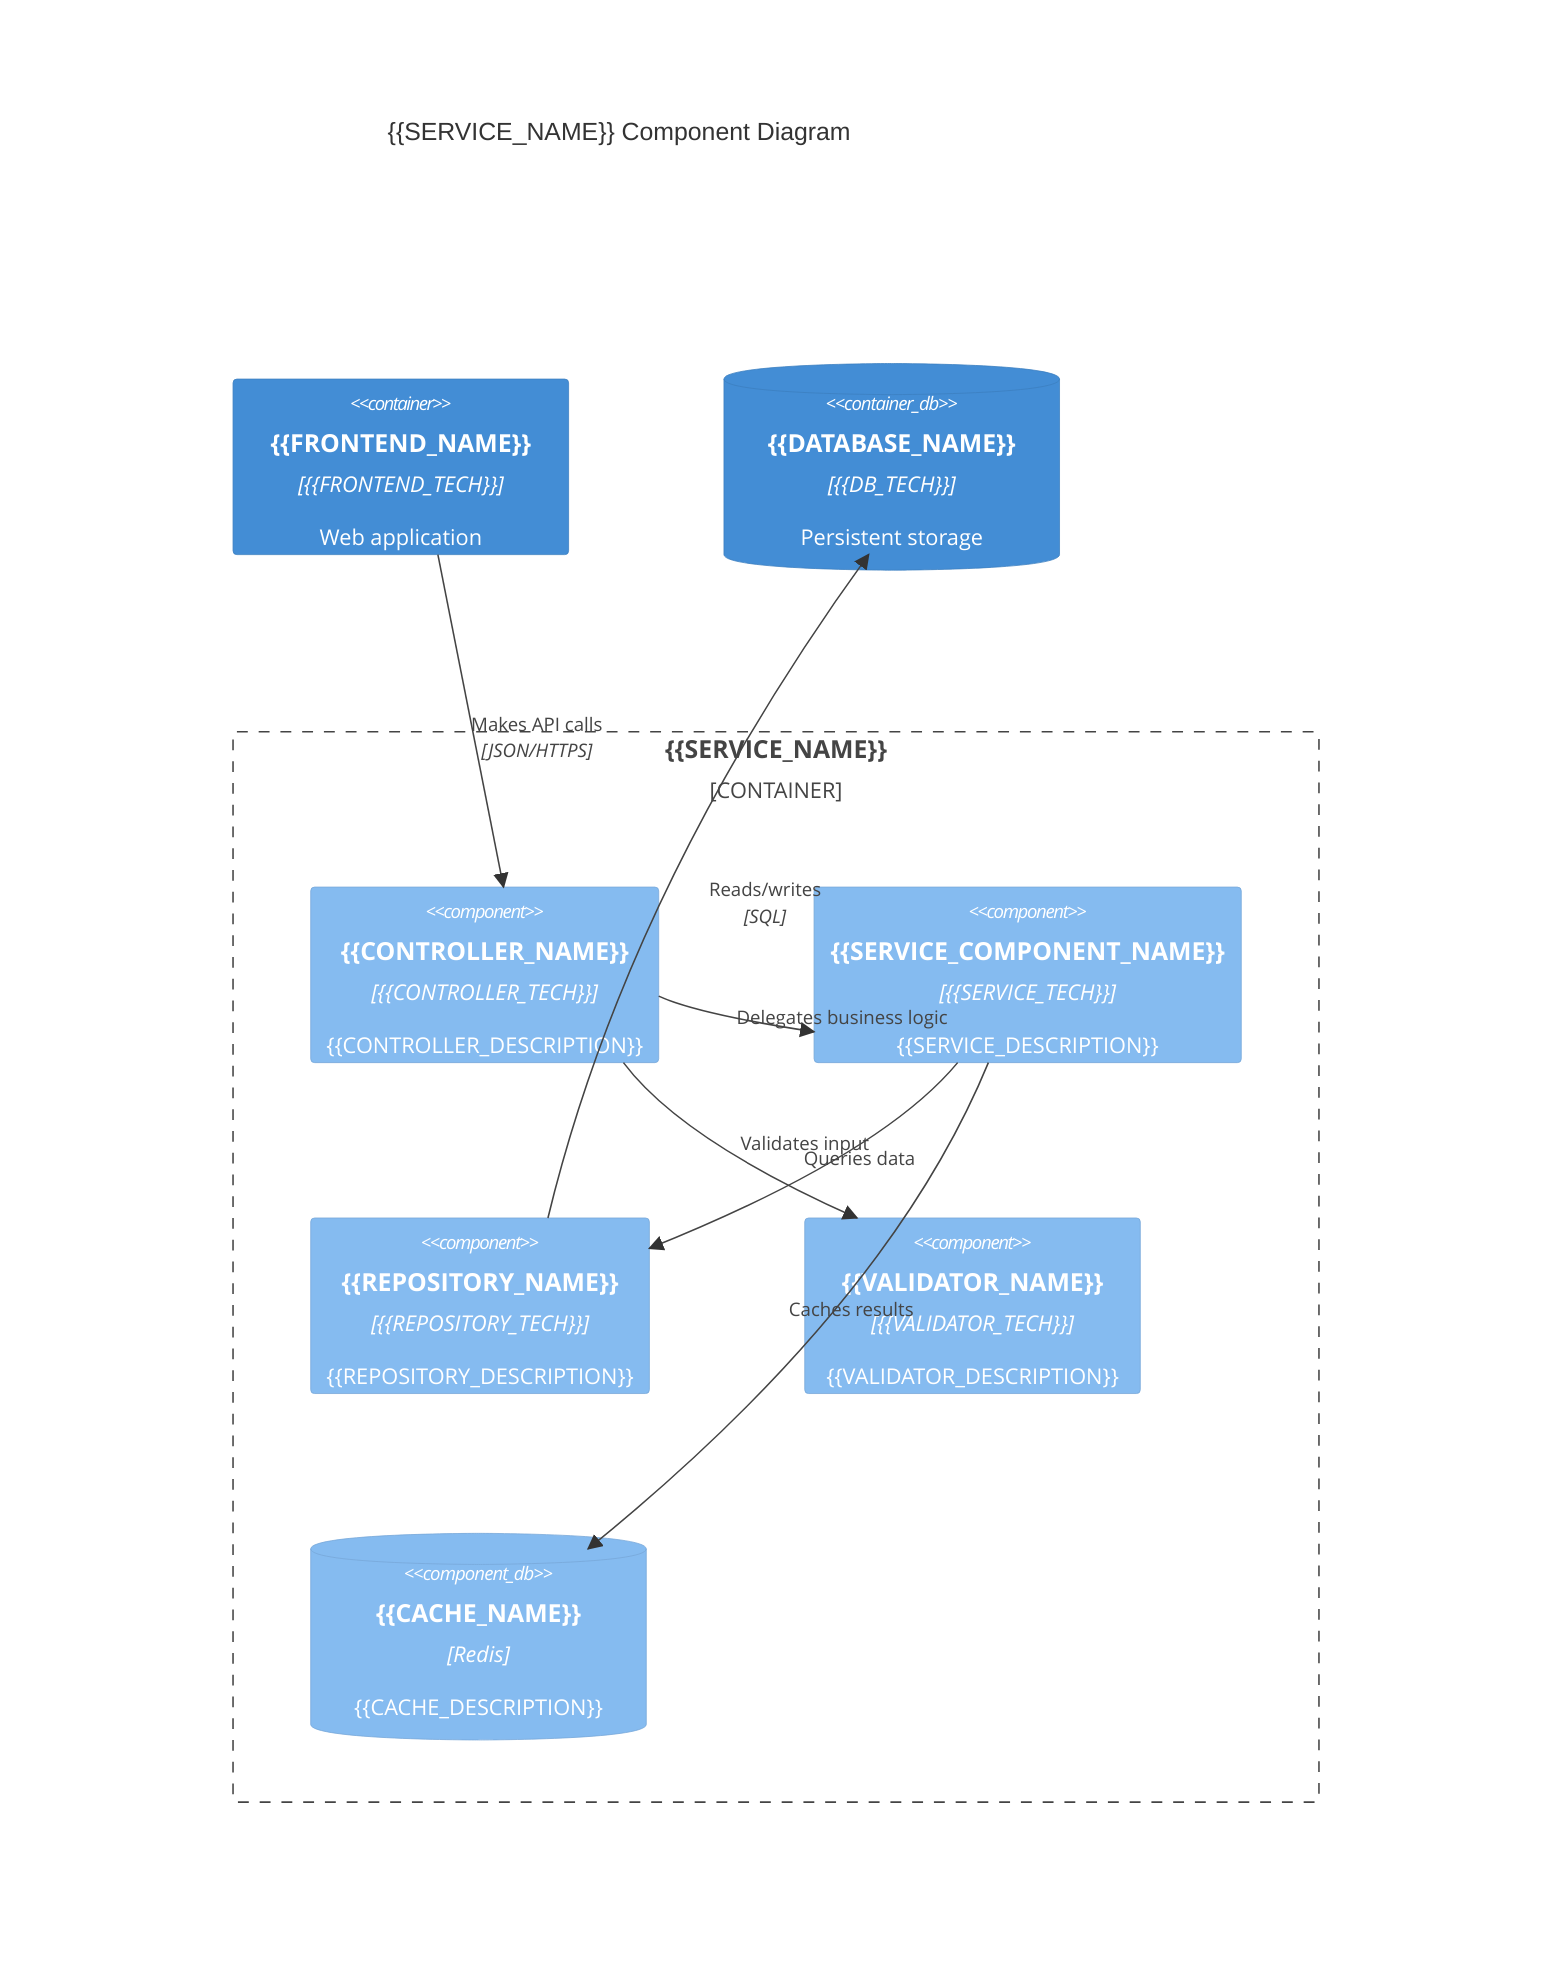 C4Component
  title {{SERVICE_NAME}} Component Diagram

  Container(frontend, "{{FRONTEND_NAME}}", "{{FRONTEND_TECH}}", "Web application")

  Container_Boundary(boundary, "{{SERVICE_NAME}}") {
    Component(controller, "{{CONTROLLER_NAME}}", "{{CONTROLLER_TECH}}", "{{CONTROLLER_DESCRIPTION}}")
    Component(service, "{{SERVICE_COMPONENT_NAME}}", "{{SERVICE_TECH}}", "{{SERVICE_DESCRIPTION}}")
    Component(repository, "{{REPOSITORY_NAME}}", "{{REPOSITORY_TECH}}", "{{REPOSITORY_DESCRIPTION}}")
    Component(validator, "{{VALIDATOR_NAME}}", "{{VALIDATOR_TECH}}", "{{VALIDATOR_DESCRIPTION}}")
    ComponentDb(cache, "{{CACHE_NAME}}", "Redis", "{{CACHE_DESCRIPTION}}")
  }

  ContainerDb(database, "{{DATABASE_NAME}}", "{{DB_TECH}}", "Persistent storage")

  %% External interactions
  Rel(frontend, controller, "Makes API calls", "JSON/HTTPS")

  %% Internal component flow
  Rel(controller, validator, "Validates input")
  Rel(controller, service, "Delegates business logic")
  Rel(service, repository, "Queries data")
  Rel(service, cache, "Caches results")
  Rel(repository, database, "Reads/writes", "SQL")

%% Template Variables:
%% {{SERVICE_NAME}} - Name of the service/container
%% {{FRONTEND_NAME}} - Frontend application name
%% {{FRONTEND_TECH}} - Frontend technology
%% {{CONTROLLER_NAME}} - API controller name (e.g., "AuthController")
%% {{CONTROLLER_TECH}} - Controller tech (e.g., "Express Router")
%% {{CONTROLLER_DESCRIPTION}} - What controller handles
%% {{SERVICE_COMPONENT_NAME}} - Service layer name (e.g., "AuthService")
%% {{SERVICE_TECH}} - Service technology (e.g., "TypeScript Class")
%% {{SERVICE_DESCRIPTION}} - Business logic handled
%% {{REPOSITORY_NAME}} - Data access layer name (e.g., "UserRepository")
%% {{REPOSITORY_TECH}} - Repository tech (e.g., "Prisma ORM")
%% {{REPOSITORY_DESCRIPTION}} - Data operations handled
%% {{VALIDATOR_NAME}} - Validator name (e.g., "InputValidator")
%% {{VALIDATOR_TECH}} - Validation tech (e.g., "Zod")
%% {{VALIDATOR_DESCRIPTION}} - What is validated
%% {{CACHE_NAME}} - Cache component name
%% {{CACHE_DESCRIPTION}} - What is cached
%% {{DATABASE_NAME}} - Database name
%% {{DB_TECH}} - Database technology